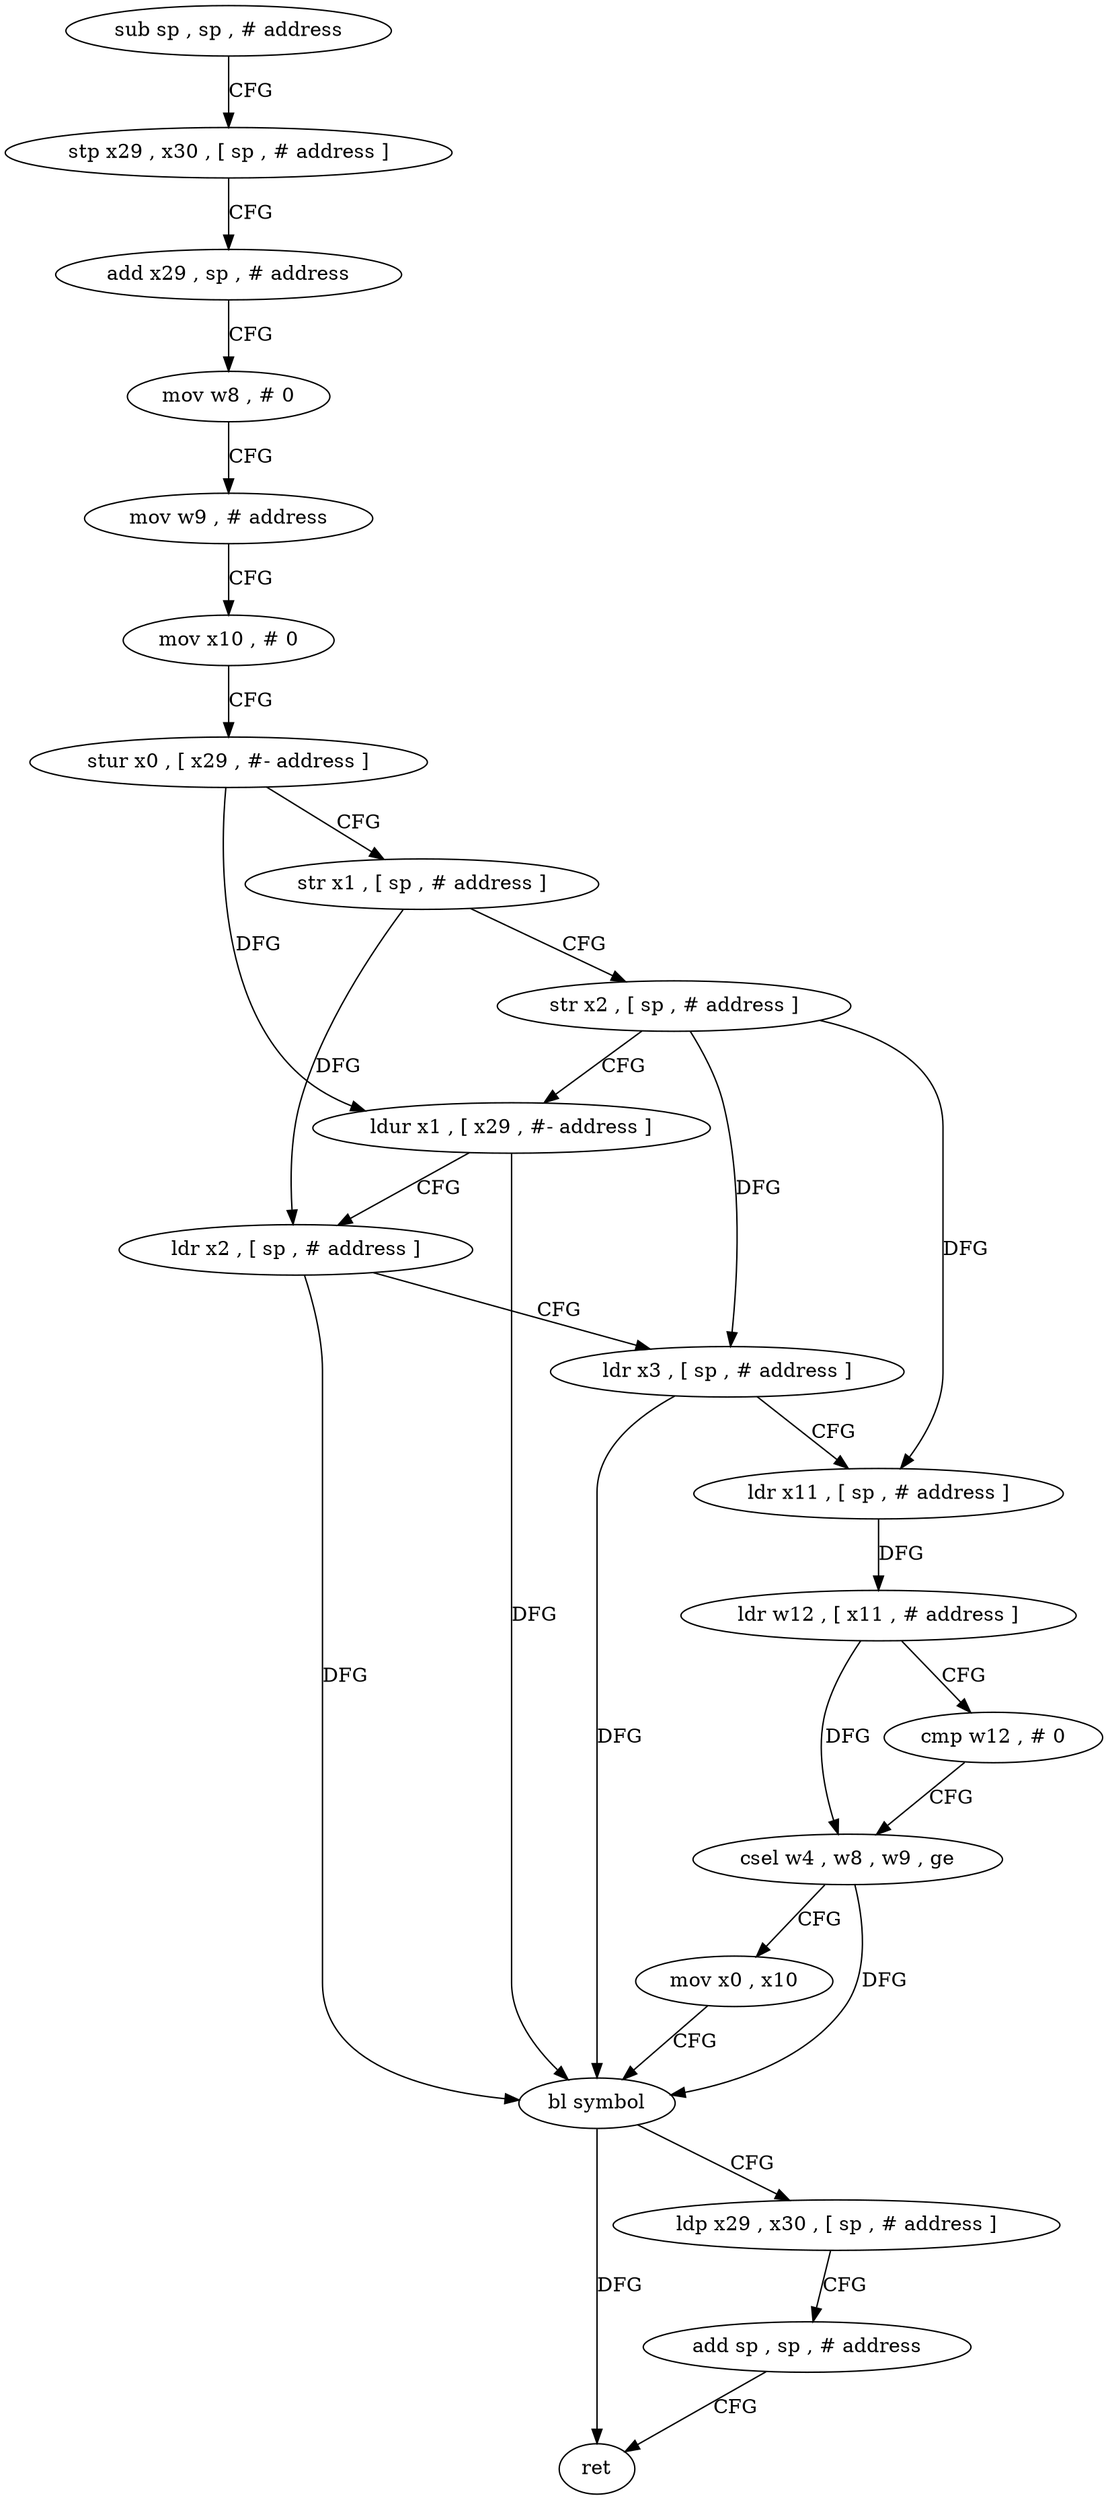 digraph "func" {
"4254740" [label = "sub sp , sp , # address" ]
"4254744" [label = "stp x29 , x30 , [ sp , # address ]" ]
"4254748" [label = "add x29 , sp , # address" ]
"4254752" [label = "mov w8 , # 0" ]
"4254756" [label = "mov w9 , # address" ]
"4254760" [label = "mov x10 , # 0" ]
"4254764" [label = "stur x0 , [ x29 , #- address ]" ]
"4254768" [label = "str x1 , [ sp , # address ]" ]
"4254772" [label = "str x2 , [ sp , # address ]" ]
"4254776" [label = "ldur x1 , [ x29 , #- address ]" ]
"4254780" [label = "ldr x2 , [ sp , # address ]" ]
"4254784" [label = "ldr x3 , [ sp , # address ]" ]
"4254788" [label = "ldr x11 , [ sp , # address ]" ]
"4254792" [label = "ldr w12 , [ x11 , # address ]" ]
"4254796" [label = "cmp w12 , # 0" ]
"4254800" [label = "csel w4 , w8 , w9 , ge" ]
"4254804" [label = "mov x0 , x10" ]
"4254808" [label = "bl symbol" ]
"4254812" [label = "ldp x29 , x30 , [ sp , # address ]" ]
"4254816" [label = "add sp , sp , # address" ]
"4254820" [label = "ret" ]
"4254740" -> "4254744" [ label = "CFG" ]
"4254744" -> "4254748" [ label = "CFG" ]
"4254748" -> "4254752" [ label = "CFG" ]
"4254752" -> "4254756" [ label = "CFG" ]
"4254756" -> "4254760" [ label = "CFG" ]
"4254760" -> "4254764" [ label = "CFG" ]
"4254764" -> "4254768" [ label = "CFG" ]
"4254764" -> "4254776" [ label = "DFG" ]
"4254768" -> "4254772" [ label = "CFG" ]
"4254768" -> "4254780" [ label = "DFG" ]
"4254772" -> "4254776" [ label = "CFG" ]
"4254772" -> "4254784" [ label = "DFG" ]
"4254772" -> "4254788" [ label = "DFG" ]
"4254776" -> "4254780" [ label = "CFG" ]
"4254776" -> "4254808" [ label = "DFG" ]
"4254780" -> "4254784" [ label = "CFG" ]
"4254780" -> "4254808" [ label = "DFG" ]
"4254784" -> "4254788" [ label = "CFG" ]
"4254784" -> "4254808" [ label = "DFG" ]
"4254788" -> "4254792" [ label = "DFG" ]
"4254792" -> "4254796" [ label = "CFG" ]
"4254792" -> "4254800" [ label = "DFG" ]
"4254796" -> "4254800" [ label = "CFG" ]
"4254800" -> "4254804" [ label = "CFG" ]
"4254800" -> "4254808" [ label = "DFG" ]
"4254804" -> "4254808" [ label = "CFG" ]
"4254808" -> "4254812" [ label = "CFG" ]
"4254808" -> "4254820" [ label = "DFG" ]
"4254812" -> "4254816" [ label = "CFG" ]
"4254816" -> "4254820" [ label = "CFG" ]
}
